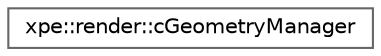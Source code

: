 digraph "Graphical Class Hierarchy"
{
 // LATEX_PDF_SIZE
  bgcolor="transparent";
  edge [fontname=Helvetica,fontsize=10,labelfontname=Helvetica,labelfontsize=10];
  node [fontname=Helvetica,fontsize=10,shape=box,height=0.2,width=0.4];
  rankdir="LR";
  Node0 [id="Node000000",label="xpe::render::cGeometryManager",height=0.2,width=0.4,color="grey40", fillcolor="white", style="filled",URL="$classxpe_1_1render_1_1c_geometry_manager.html",tooltip=" "];
}
